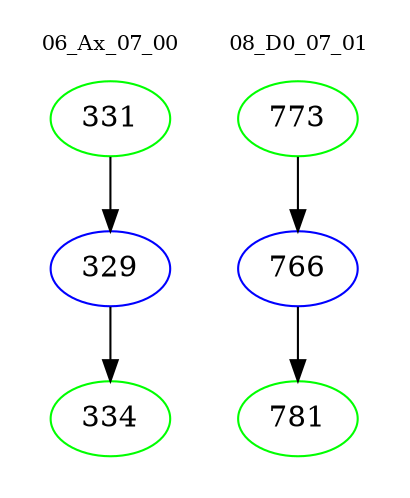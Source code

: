 digraph{
subgraph cluster_0 {
color = white
label = "06_Ax_07_00";
fontsize=10;
T0_331 [label="331", color="green"]
T0_331 -> T0_329 [color="black"]
T0_329 [label="329", color="blue"]
T0_329 -> T0_334 [color="black"]
T0_334 [label="334", color="green"]
}
subgraph cluster_1 {
color = white
label = "08_D0_07_01";
fontsize=10;
T1_773 [label="773", color="green"]
T1_773 -> T1_766 [color="black"]
T1_766 [label="766", color="blue"]
T1_766 -> T1_781 [color="black"]
T1_781 [label="781", color="green"]
}
}
